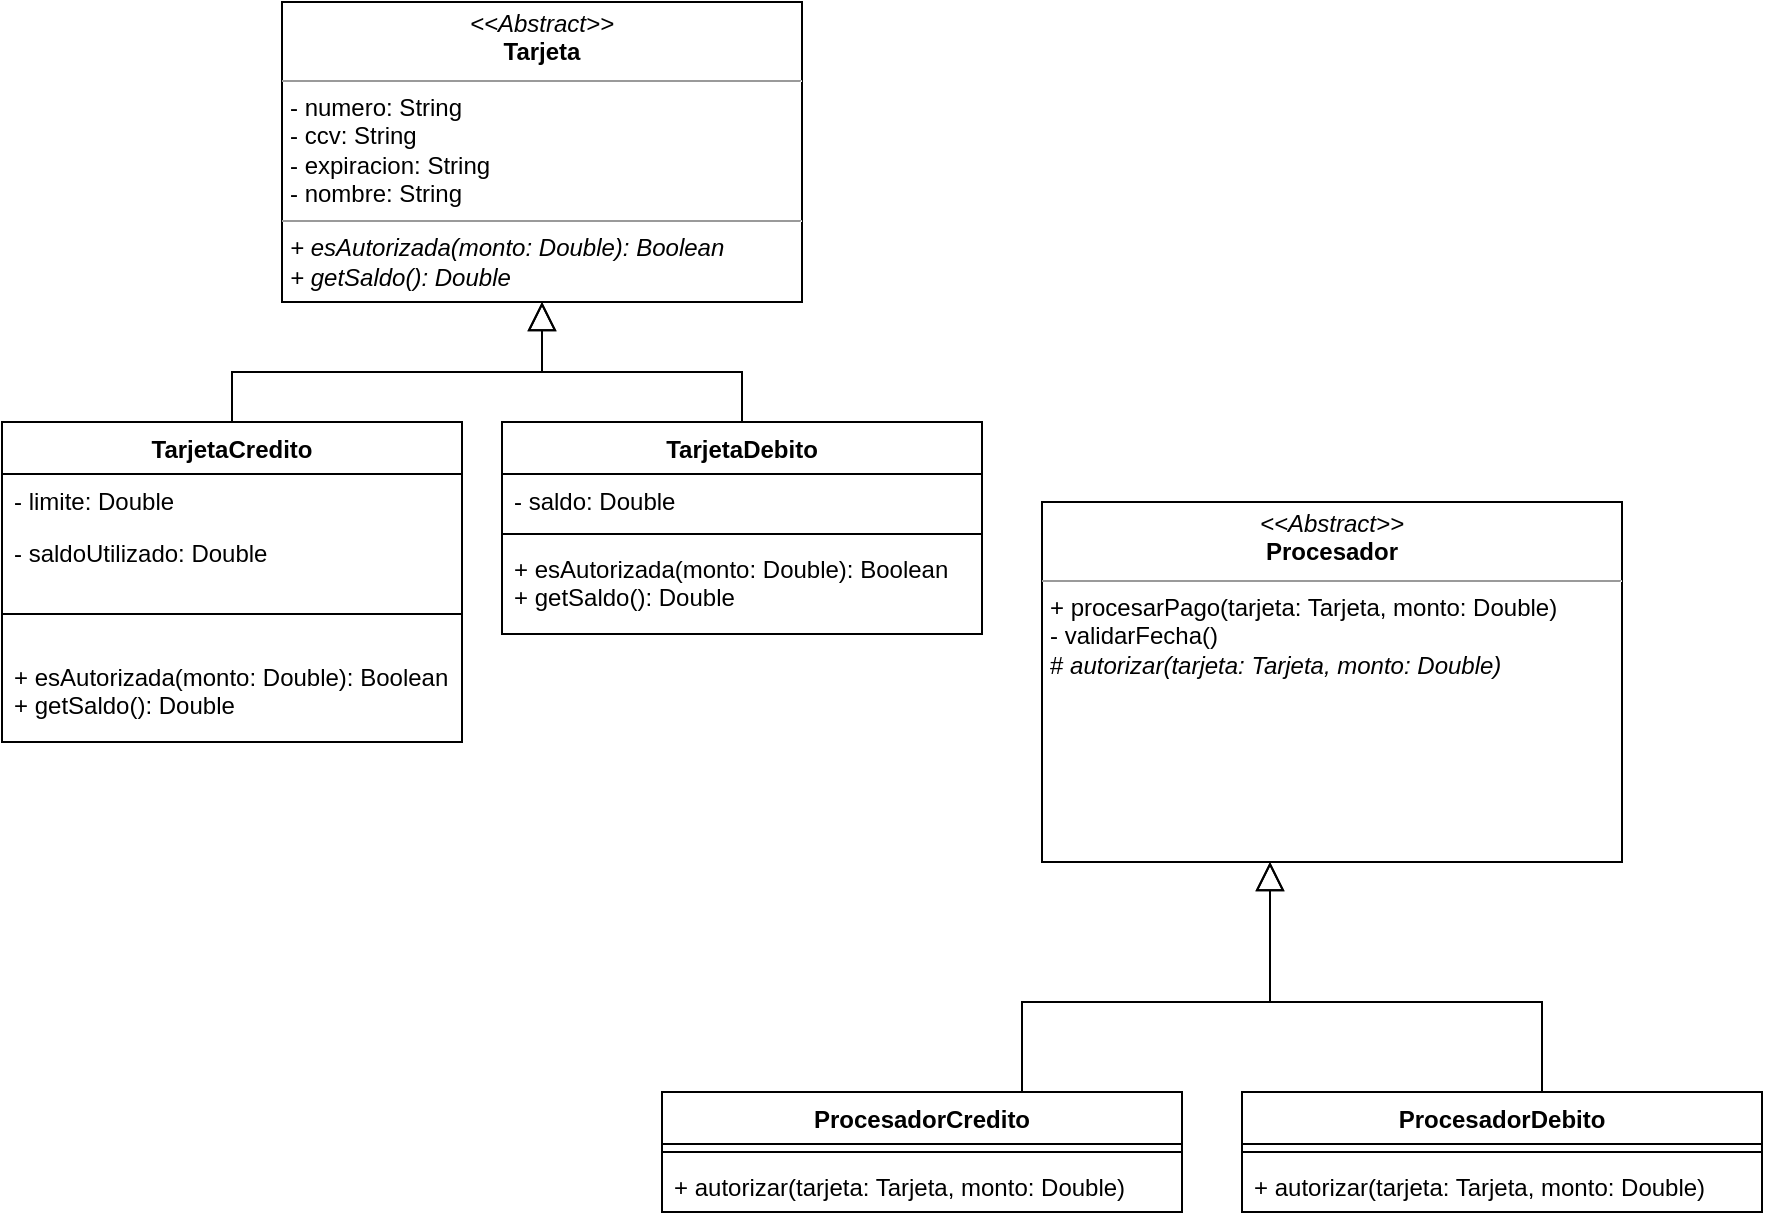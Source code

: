 <mxfile version="14.5.1" type="device"><diagram id="ptY_U212X8pNpNYj6LDJ" name="Página-1"><mxGraphModel dx="1913" dy="1975" grid="1" gridSize="10" guides="1" tooltips="1" connect="1" arrows="1" fold="1" page="1" pageScale="1" pageWidth="827" pageHeight="1169" math="0" shadow="0"><root><mxCell id="0"/><mxCell id="1" parent="0"/><mxCell id="Gv_pOnhjXdbjoMqDJ4F1-1" value="&lt;p style=&quot;margin: 0px ; margin-top: 4px ; text-align: center&quot;&gt;&lt;i&gt;&amp;lt;&amp;lt;Abstract&amp;gt;&amp;gt;&lt;/i&gt;&lt;br&gt;&lt;b&gt;Procesador&lt;/b&gt;&lt;/p&gt;&lt;hr size=&quot;1&quot;&gt;&lt;p style=&quot;margin: 0px ; margin-left: 4px&quot;&gt;&lt;/p&gt;&lt;p style=&quot;margin: 0px ; margin-left: 4px&quot;&gt;+ procesarPago(tarjeta: Tarjeta, monto: Double)&lt;br&gt;- validarFecha()&lt;br&gt;# &lt;i&gt;autorizar(tarjeta: Tarjeta, monto: Double)&lt;/i&gt;&lt;/p&gt;" style="verticalAlign=top;align=left;overflow=fill;fontSize=12;fontFamily=Helvetica;html=1;" vertex="1" parent="1"><mxGeometry x="470" y="230" width="290" height="180" as="geometry"/></mxCell><mxCell id="Gv_pOnhjXdbjoMqDJ4F1-10" style="edgeStyle=orthogonalEdgeStyle;rounded=0;orthogonalLoop=1;jettySize=auto;html=1;endArrow=block;endFill=0;startSize=10;endSize=12;" edge="1" parent="1" source="Gv_pOnhjXdbjoMqDJ4F1-2" target="Gv_pOnhjXdbjoMqDJ4F1-1"><mxGeometry relative="1" as="geometry"><Array as="points"><mxPoint x="460" y="480"/><mxPoint x="584" y="480"/></Array></mxGeometry></mxCell><mxCell id="Gv_pOnhjXdbjoMqDJ4F1-2" value="ProcesadorCredito" style="swimlane;fontStyle=1;align=center;verticalAlign=top;childLayout=stackLayout;horizontal=1;startSize=26;horizontalStack=0;resizeParent=1;resizeParentMax=0;resizeLast=0;collapsible=1;marginBottom=0;" vertex="1" parent="1"><mxGeometry x="280" y="525" width="260" height="60" as="geometry"/></mxCell><mxCell id="Gv_pOnhjXdbjoMqDJ4F1-4" value="" style="line;strokeWidth=1;fillColor=none;align=left;verticalAlign=middle;spacingTop=-1;spacingLeft=3;spacingRight=3;rotatable=0;labelPosition=right;points=[];portConstraint=eastwest;" vertex="1" parent="Gv_pOnhjXdbjoMqDJ4F1-2"><mxGeometry y="26" width="260" height="8" as="geometry"/></mxCell><mxCell id="Gv_pOnhjXdbjoMqDJ4F1-5" value="+ autorizar(tarjeta: Tarjeta, monto: Double)" style="text;strokeColor=none;fillColor=none;align=left;verticalAlign=top;spacingLeft=4;spacingRight=4;overflow=hidden;rotatable=0;points=[[0,0.5],[1,0.5]];portConstraint=eastwest;" vertex="1" parent="Gv_pOnhjXdbjoMqDJ4F1-2"><mxGeometry y="34" width="260" height="26" as="geometry"/></mxCell><mxCell id="Gv_pOnhjXdbjoMqDJ4F1-35" style="edgeStyle=orthogonalEdgeStyle;rounded=0;orthogonalLoop=1;jettySize=auto;html=1;startSize=10;endArrow=block;endFill=0;endSize=12;" edge="1" parent="1" source="Gv_pOnhjXdbjoMqDJ4F1-6" target="Gv_pOnhjXdbjoMqDJ4F1-1"><mxGeometry relative="1" as="geometry"><Array as="points"><mxPoint x="720" y="480"/><mxPoint x="584" y="480"/></Array></mxGeometry></mxCell><mxCell id="Gv_pOnhjXdbjoMqDJ4F1-6" value="ProcesadorDebito" style="swimlane;fontStyle=1;align=center;verticalAlign=top;childLayout=stackLayout;horizontal=1;startSize=26;horizontalStack=0;resizeParent=1;resizeParentMax=0;resizeLast=0;collapsible=1;marginBottom=0;" vertex="1" parent="1"><mxGeometry x="570" y="525" width="260" height="60" as="geometry"/></mxCell><mxCell id="Gv_pOnhjXdbjoMqDJ4F1-8" value="" style="line;strokeWidth=1;fillColor=none;align=left;verticalAlign=middle;spacingTop=-1;spacingLeft=3;spacingRight=3;rotatable=0;labelPosition=right;points=[];portConstraint=eastwest;" vertex="1" parent="Gv_pOnhjXdbjoMqDJ4F1-6"><mxGeometry y="26" width="260" height="8" as="geometry"/></mxCell><mxCell id="Gv_pOnhjXdbjoMqDJ4F1-9" value="+ autorizar(tarjeta: Tarjeta, monto: Double)" style="text;strokeColor=none;fillColor=none;align=left;verticalAlign=top;spacingLeft=4;spacingRight=4;overflow=hidden;rotatable=0;points=[[0,0.5],[1,0.5]];portConstraint=eastwest;" vertex="1" parent="Gv_pOnhjXdbjoMqDJ4F1-6"><mxGeometry y="34" width="260" height="26" as="geometry"/></mxCell><mxCell id="Gv_pOnhjXdbjoMqDJ4F1-21" value="&lt;p style=&quot;margin: 0px ; margin-top: 4px ; text-align: center&quot;&gt;&lt;i&gt;&amp;lt;&amp;lt;Abstract&amp;gt;&amp;gt;&lt;/i&gt;&lt;br&gt;&lt;b&gt;Tarjeta&lt;/b&gt;&lt;/p&gt;&lt;hr size=&quot;1&quot;&gt;&lt;p style=&quot;margin: 0px ; margin-left: 4px&quot;&gt;- numero: String&lt;br&gt;- ccv: String&lt;br&gt;- expiracion: String&lt;br&gt;- nombre: String&lt;/p&gt;&lt;hr size=&quot;1&quot;&gt;&lt;p style=&quot;margin: 0px ; margin-left: 4px&quot;&gt;&lt;i&gt;+ esAutorizada(monto: Double): Boolean&lt;/i&gt;&lt;/p&gt;&lt;p style=&quot;margin: 0px ; margin-left: 4px&quot;&gt;&lt;i&gt;+ getSaldo(): Double&lt;/i&gt;&lt;/p&gt;&lt;p style=&quot;margin: 0px ; margin-left: 4px&quot;&gt;&lt;i&gt;&lt;br&gt;&lt;/i&gt;&lt;/p&gt;" style="verticalAlign=top;align=left;overflow=fill;fontSize=12;fontFamily=Helvetica;html=1;" vertex="1" parent="1"><mxGeometry x="90" y="-20" width="260" height="150" as="geometry"/></mxCell><mxCell id="Gv_pOnhjXdbjoMqDJ4F1-33" style="edgeStyle=orthogonalEdgeStyle;rounded=0;orthogonalLoop=1;jettySize=auto;html=1;entryX=0.5;entryY=1;entryDx=0;entryDy=0;startSize=10;endArrow=block;endFill=0;endSize=12;" edge="1" parent="1" source="Gv_pOnhjXdbjoMqDJ4F1-22" target="Gv_pOnhjXdbjoMqDJ4F1-21"><mxGeometry relative="1" as="geometry"/></mxCell><mxCell id="Gv_pOnhjXdbjoMqDJ4F1-22" value="TarjetaCredito" style="swimlane;fontStyle=1;align=center;verticalAlign=top;childLayout=stackLayout;horizontal=1;startSize=26;horizontalStack=0;resizeParent=1;resizeParentMax=0;resizeLast=0;collapsible=1;marginBottom=0;" vertex="1" parent="1"><mxGeometry x="-50" y="190" width="230" height="160" as="geometry"/></mxCell><mxCell id="Gv_pOnhjXdbjoMqDJ4F1-23" value="- limite: Double" style="text;strokeColor=none;fillColor=none;align=left;verticalAlign=top;spacingLeft=4;spacingRight=4;overflow=hidden;rotatable=0;points=[[0,0.5],[1,0.5]];portConstraint=eastwest;" vertex="1" parent="Gv_pOnhjXdbjoMqDJ4F1-22"><mxGeometry y="26" width="230" height="26" as="geometry"/></mxCell><mxCell id="Gv_pOnhjXdbjoMqDJ4F1-36" value="- saldoUtilizado: Double" style="text;strokeColor=none;fillColor=none;align=left;verticalAlign=top;spacingLeft=4;spacingRight=4;overflow=hidden;rotatable=0;points=[[0,0.5],[1,0.5]];portConstraint=eastwest;" vertex="1" parent="Gv_pOnhjXdbjoMqDJ4F1-22"><mxGeometry y="52" width="230" height="26" as="geometry"/></mxCell><mxCell id="Gv_pOnhjXdbjoMqDJ4F1-25" value="" style="line;strokeWidth=1;fillColor=none;align=left;verticalAlign=middle;spacingTop=-1;spacingLeft=3;spacingRight=3;rotatable=0;labelPosition=right;points=[];portConstraint=eastwest;" vertex="1" parent="Gv_pOnhjXdbjoMqDJ4F1-22"><mxGeometry y="78" width="230" height="36" as="geometry"/></mxCell><mxCell id="Gv_pOnhjXdbjoMqDJ4F1-24" value="+ esAutorizada(monto: Double): Boolean&#10;+ getSaldo(): Double" style="text;strokeColor=none;fillColor=none;align=left;verticalAlign=top;spacingLeft=4;spacingRight=4;overflow=hidden;rotatable=0;points=[[0,0.5],[1,0.5]];portConstraint=eastwest;" vertex="1" parent="Gv_pOnhjXdbjoMqDJ4F1-22"><mxGeometry y="114" width="230" height="46" as="geometry"/></mxCell><mxCell id="Gv_pOnhjXdbjoMqDJ4F1-34" style="edgeStyle=orthogonalEdgeStyle;rounded=0;orthogonalLoop=1;jettySize=auto;html=1;startSize=10;endArrow=block;endFill=0;endSize=12;" edge="1" parent="1" source="Gv_pOnhjXdbjoMqDJ4F1-27" target="Gv_pOnhjXdbjoMqDJ4F1-21"><mxGeometry relative="1" as="geometry"/></mxCell><mxCell id="Gv_pOnhjXdbjoMqDJ4F1-27" value="TarjetaDebito" style="swimlane;fontStyle=1;align=center;verticalAlign=top;childLayout=stackLayout;horizontal=1;startSize=26;horizontalStack=0;resizeParent=1;resizeParentMax=0;resizeLast=0;collapsible=1;marginBottom=0;" vertex="1" parent="1"><mxGeometry x="200" y="190" width="240" height="106" as="geometry"/></mxCell><mxCell id="Gv_pOnhjXdbjoMqDJ4F1-28" value="- saldo: Double" style="text;strokeColor=none;fillColor=none;align=left;verticalAlign=top;spacingLeft=4;spacingRight=4;overflow=hidden;rotatable=0;points=[[0,0.5],[1,0.5]];portConstraint=eastwest;" vertex="1" parent="Gv_pOnhjXdbjoMqDJ4F1-27"><mxGeometry y="26" width="240" height="26" as="geometry"/></mxCell><mxCell id="Gv_pOnhjXdbjoMqDJ4F1-29" value="" style="line;strokeWidth=1;fillColor=none;align=left;verticalAlign=middle;spacingTop=-1;spacingLeft=3;spacingRight=3;rotatable=0;labelPosition=right;points=[];portConstraint=eastwest;" vertex="1" parent="Gv_pOnhjXdbjoMqDJ4F1-27"><mxGeometry y="52" width="240" height="8" as="geometry"/></mxCell><mxCell id="Gv_pOnhjXdbjoMqDJ4F1-38" value="+ esAutorizada(monto: Double): Boolean&#10;+ getSaldo(): Double" style="text;strokeColor=none;fillColor=none;align=left;verticalAlign=top;spacingLeft=4;spacingRight=4;overflow=hidden;rotatable=0;points=[[0,0.5],[1,0.5]];portConstraint=eastwest;" vertex="1" parent="Gv_pOnhjXdbjoMqDJ4F1-27"><mxGeometry y="60" width="240" height="46" as="geometry"/></mxCell></root></mxGraphModel></diagram></mxfile>
